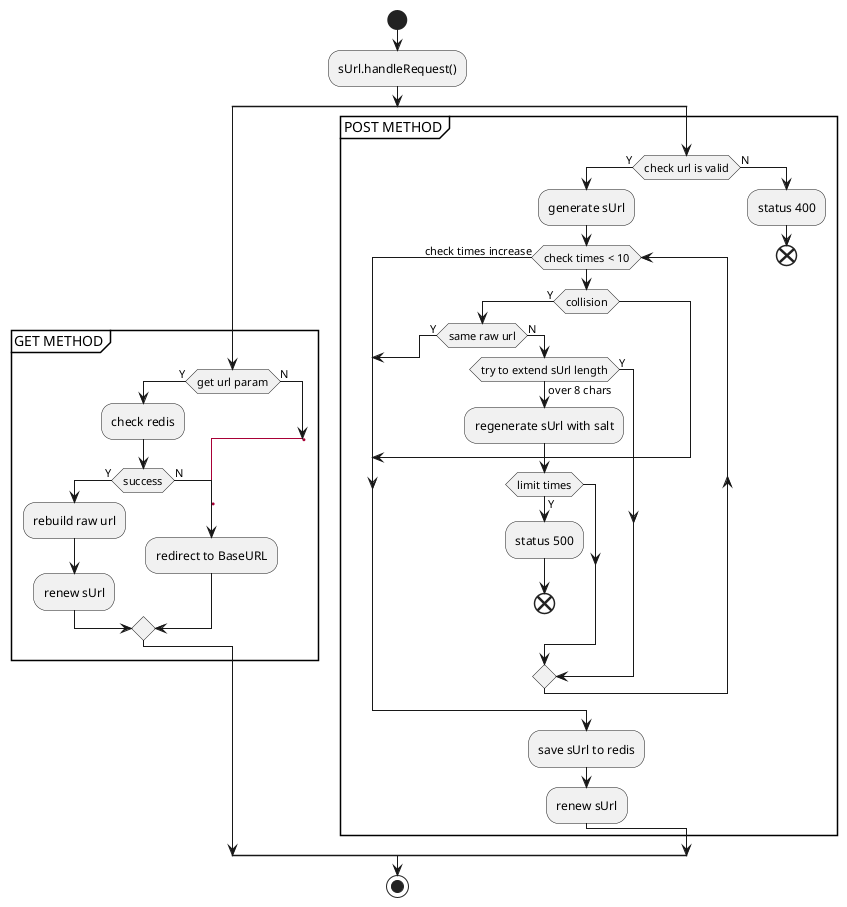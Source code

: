 @startuml
'https://plantuml.com/activity-diagram-beta

start
:sUrl.handleRequest();
split
group GET METHOD
    if (get url param) then (Y)
        :check redis;
        if (success) then (Y)
            :rebuild raw url;
            :renew sUrl;
        else (N)
            label BaseURL
            :redirect to BaseURL;
      endif
    else (N)
        label base_1
        goto BaseURL;
    endif
endgroup
split again
group POST METHOD
    if (check url is valid) then (Y)
        :generate sUrl;
        while (check times < 10);
            if (collision) then (Y)
                if(same raw url) then (Y)
                    break;
                else (N)
                    if(try to extend sUrl length) then (Y)
                    else (over 8 chars)
                        :regenerate sUrl with salt;
                        if(limit times) then (Y)
                            :status 500;
                            end
                        endif
                    endif
                endif
            else
                label sp1;
                label sp1;
                label sp1;
                label sp1;
'                -[hidden]-> N
                break;
            endif
        endwhile (check times increase)
        :save sUrl to redis;
        :renew sUrl;
    else (N)
    :status 400;
    end
 endif
endgroup
end split

stop

@enduml
